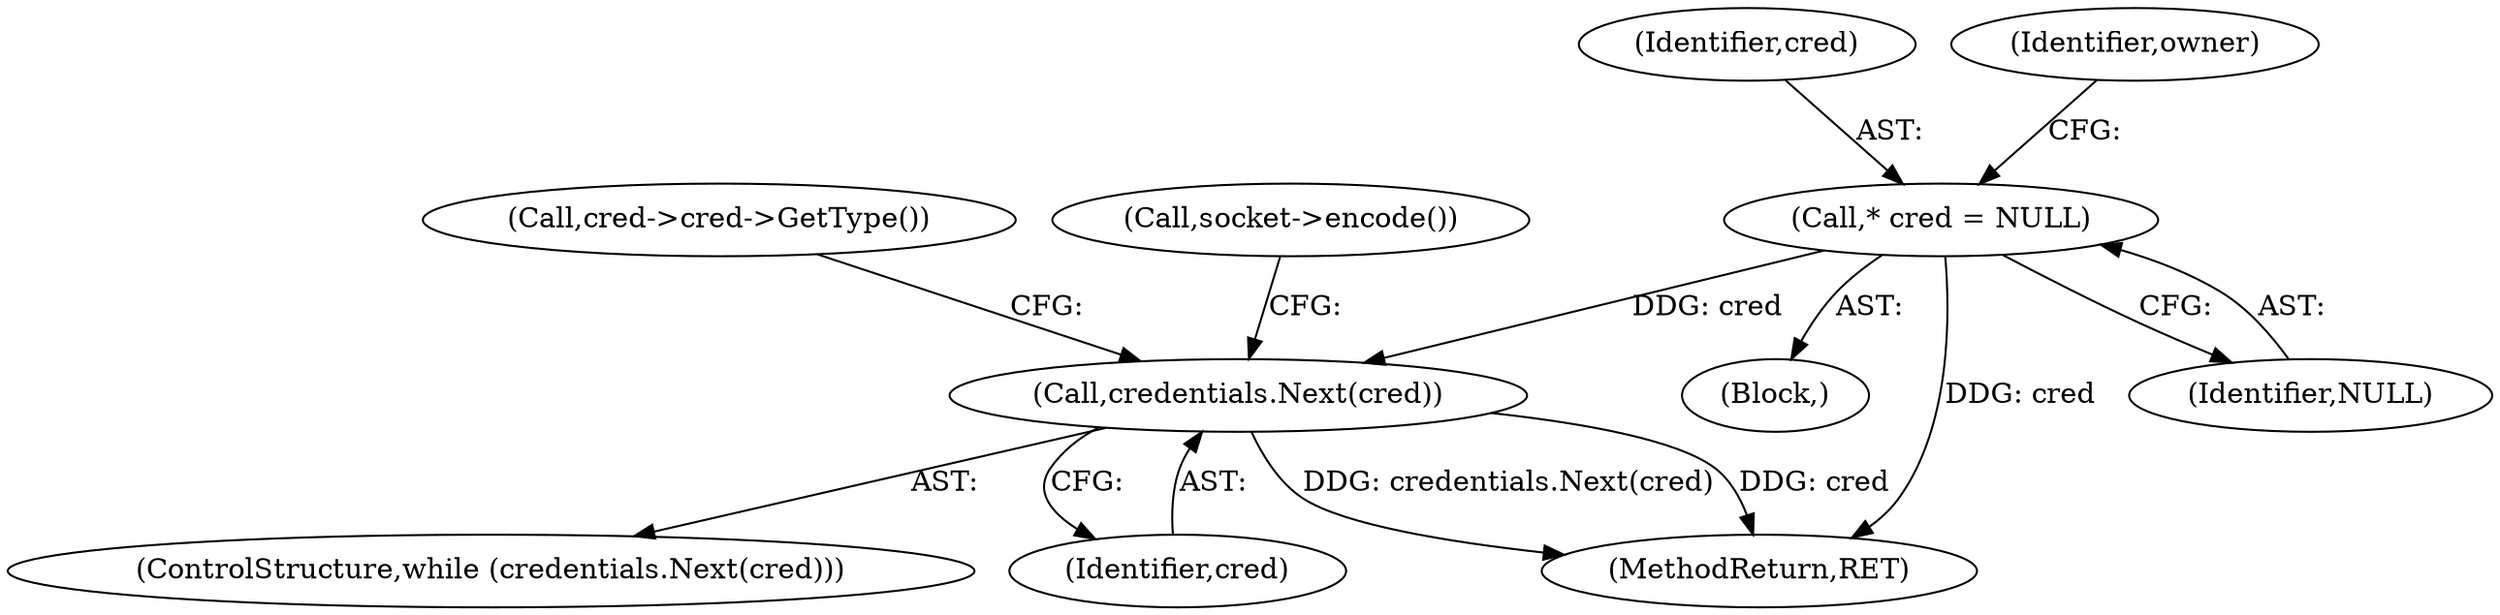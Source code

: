 digraph "0_htcondor_5e5571d1a431eb3c61977b6dd6ec90186ef79867@pointer" {
"1000121" [label="(Call,* cred = NULL)"];
"1000244" [label="(Call,credentials.Next(cred))"];
"1000122" [label="(Identifier,cred)"];
"1000244" [label="(Call,credentials.Next(cred))"];
"1000243" [label="(ControlStructure,while (credentials.Next(cred)))"];
"1000245" [label="(Identifier,cred)"];
"1000249" [label="(Call,cred->cred->GetType())"];
"1000107" [label="(Block,)"];
"1000345" [label="(MethodReturn,RET)"];
"1000121" [label="(Call,* cred = NULL)"];
"1000123" [label="(Identifier,NULL)"];
"1000126" [label="(Identifier,owner)"];
"1000269" [label="(Call,socket->encode())"];
"1000121" -> "1000107"  [label="AST: "];
"1000121" -> "1000123"  [label="CFG: "];
"1000122" -> "1000121"  [label="AST: "];
"1000123" -> "1000121"  [label="AST: "];
"1000126" -> "1000121"  [label="CFG: "];
"1000121" -> "1000345"  [label="DDG: cred"];
"1000121" -> "1000244"  [label="DDG: cred"];
"1000244" -> "1000243"  [label="AST: "];
"1000244" -> "1000245"  [label="CFG: "];
"1000245" -> "1000244"  [label="AST: "];
"1000249" -> "1000244"  [label="CFG: "];
"1000269" -> "1000244"  [label="CFG: "];
"1000244" -> "1000345"  [label="DDG: credentials.Next(cred)"];
"1000244" -> "1000345"  [label="DDG: cred"];
}

